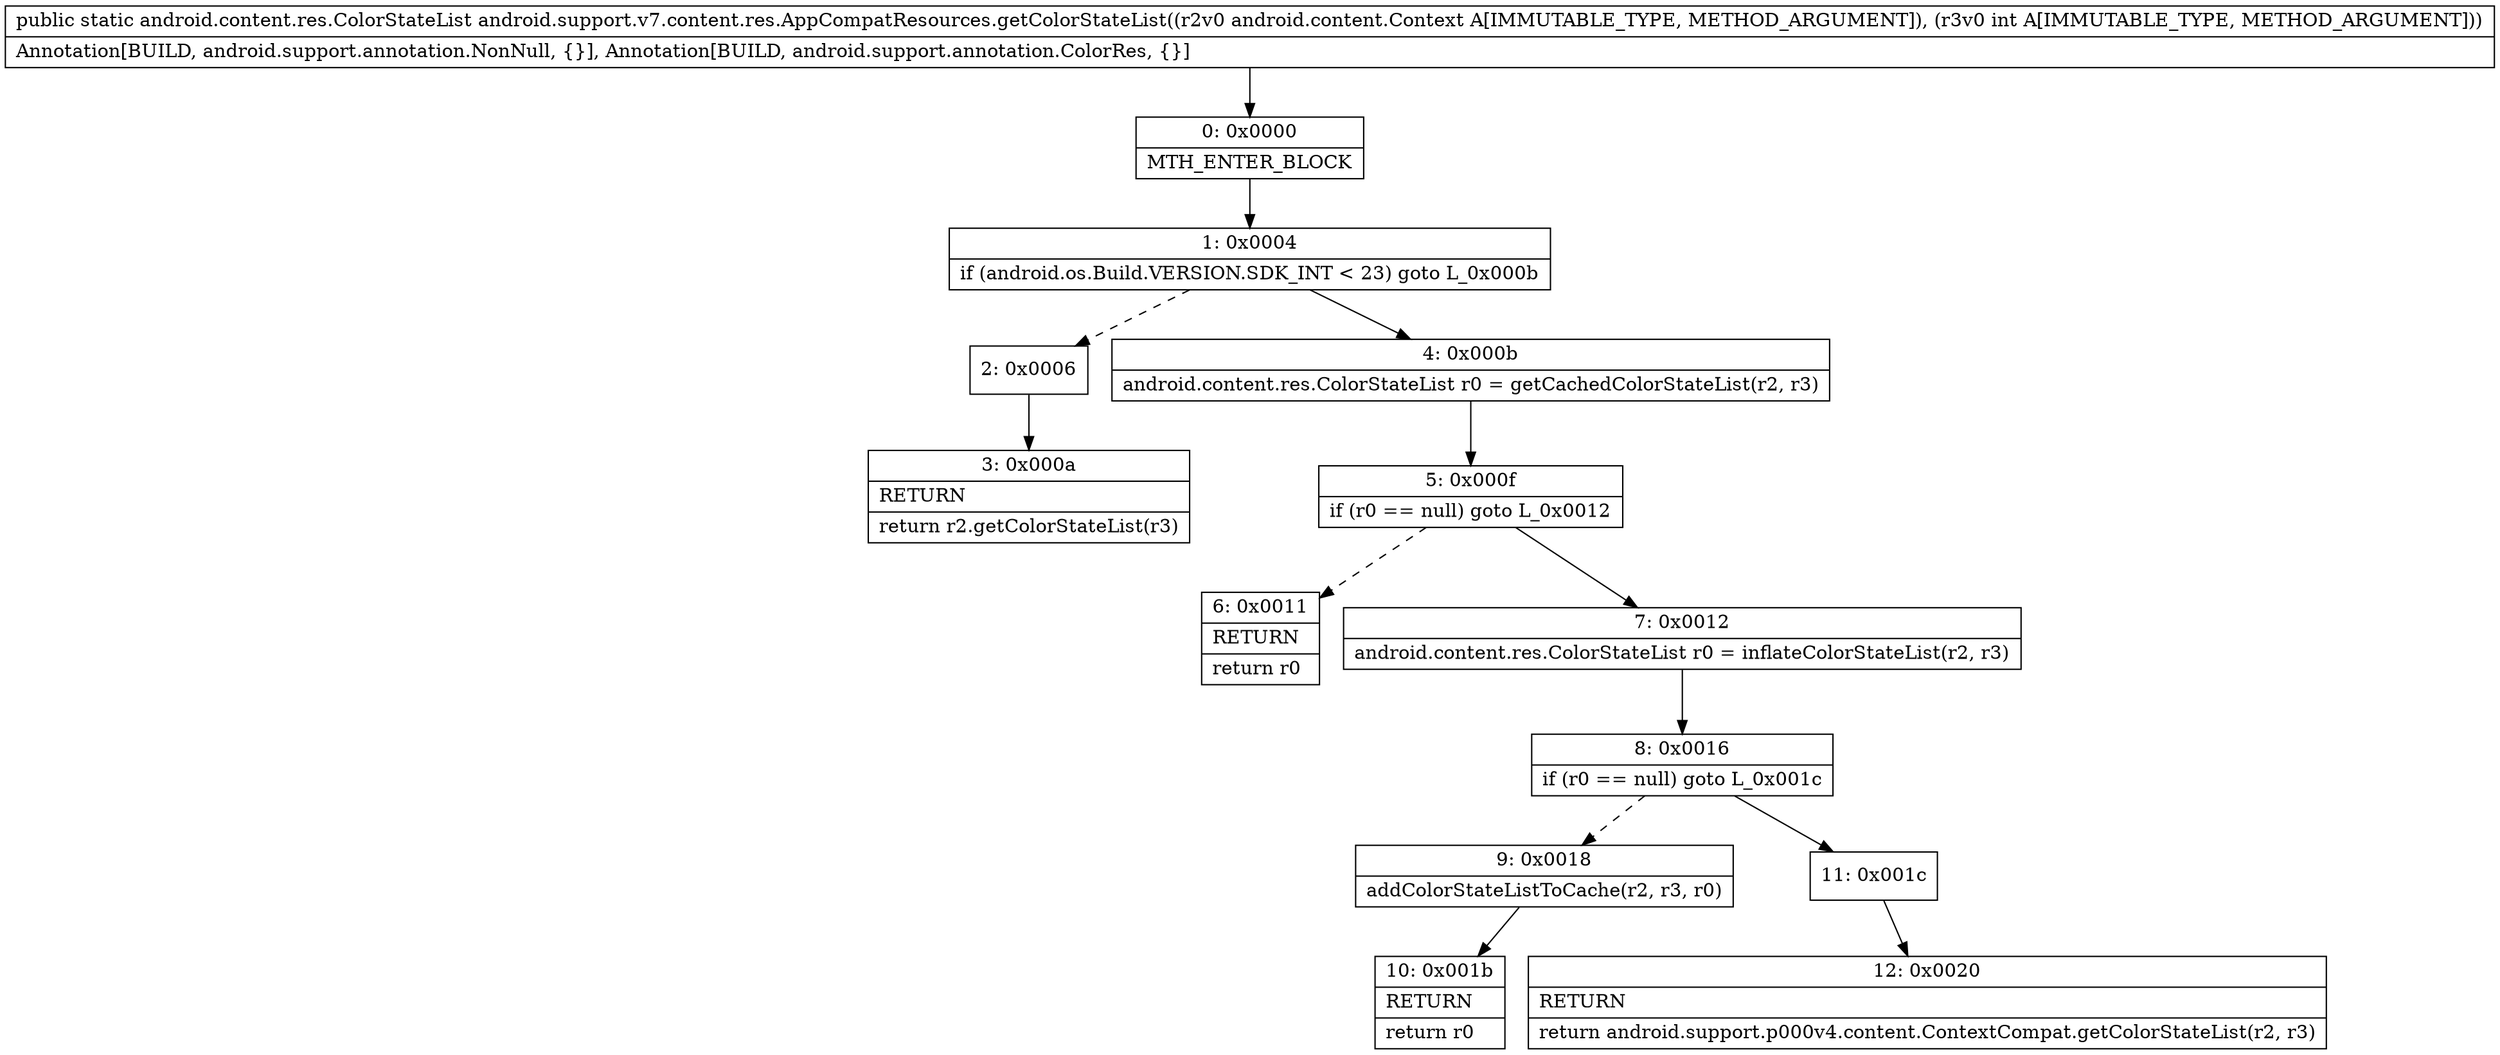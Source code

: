 digraph "CFG forandroid.support.v7.content.res.AppCompatResources.getColorStateList(Landroid\/content\/Context;I)Landroid\/content\/res\/ColorStateList;" {
Node_0 [shape=record,label="{0\:\ 0x0000|MTH_ENTER_BLOCK\l}"];
Node_1 [shape=record,label="{1\:\ 0x0004|if (android.os.Build.VERSION.SDK_INT \< 23) goto L_0x000b\l}"];
Node_2 [shape=record,label="{2\:\ 0x0006}"];
Node_3 [shape=record,label="{3\:\ 0x000a|RETURN\l|return r2.getColorStateList(r3)\l}"];
Node_4 [shape=record,label="{4\:\ 0x000b|android.content.res.ColorStateList r0 = getCachedColorStateList(r2, r3)\l}"];
Node_5 [shape=record,label="{5\:\ 0x000f|if (r0 == null) goto L_0x0012\l}"];
Node_6 [shape=record,label="{6\:\ 0x0011|RETURN\l|return r0\l}"];
Node_7 [shape=record,label="{7\:\ 0x0012|android.content.res.ColorStateList r0 = inflateColorStateList(r2, r3)\l}"];
Node_8 [shape=record,label="{8\:\ 0x0016|if (r0 == null) goto L_0x001c\l}"];
Node_9 [shape=record,label="{9\:\ 0x0018|addColorStateListToCache(r2, r3, r0)\l}"];
Node_10 [shape=record,label="{10\:\ 0x001b|RETURN\l|return r0\l}"];
Node_11 [shape=record,label="{11\:\ 0x001c}"];
Node_12 [shape=record,label="{12\:\ 0x0020|RETURN\l|return android.support.p000v4.content.ContextCompat.getColorStateList(r2, r3)\l}"];
MethodNode[shape=record,label="{public static android.content.res.ColorStateList android.support.v7.content.res.AppCompatResources.getColorStateList((r2v0 android.content.Context A[IMMUTABLE_TYPE, METHOD_ARGUMENT]), (r3v0 int A[IMMUTABLE_TYPE, METHOD_ARGUMENT]))  | Annotation[BUILD, android.support.annotation.NonNull, \{\}], Annotation[BUILD, android.support.annotation.ColorRes, \{\}]\l}"];
MethodNode -> Node_0;
Node_0 -> Node_1;
Node_1 -> Node_2[style=dashed];
Node_1 -> Node_4;
Node_2 -> Node_3;
Node_4 -> Node_5;
Node_5 -> Node_6[style=dashed];
Node_5 -> Node_7;
Node_7 -> Node_8;
Node_8 -> Node_9[style=dashed];
Node_8 -> Node_11;
Node_9 -> Node_10;
Node_11 -> Node_12;
}

